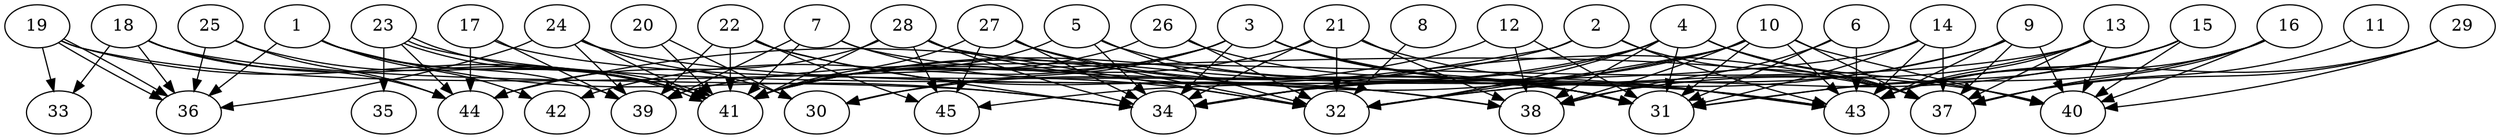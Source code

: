 // DAG automatically generated by daggen at Thu Oct  3 14:07:25 2019
// ./daggen --dot -n 45 --ccr 0.3 --fat 0.9 --regular 0.7 --density 0.6 --mindata 5242880 --maxdata 52428800 
digraph G {
  1 [size="37884587", alpha="0.02", expect_size="11365376"] 
  1 -> 34 [size ="11365376"]
  1 -> 36 [size ="11365376"]
  1 -> 39 [size ="11365376"]
  1 -> 41 [size ="11365376"]
  1 -> 42 [size ="11365376"]
  2 [size="116398080", alpha="0.03", expect_size="34919424"] 
  2 -> 34 [size ="34919424"]
  2 -> 37 [size ="34919424"]
  2 -> 41 [size ="34919424"]
  2 -> 43 [size ="34919424"]
  3 [size="155303253", alpha="0.12", expect_size="46590976"] 
  3 -> 30 [size ="46590976"]
  3 -> 31 [size ="46590976"]
  3 -> 34 [size ="46590976"]
  3 -> 40 [size ="46590976"]
  3 -> 41 [size ="46590976"]
  3 -> 42 [size ="46590976"]
  3 -> 43 [size ="46590976"]
  4 [size="73728000", alpha="0.13", expect_size="22118400"] 
  4 -> 31 [size ="22118400"]
  4 -> 32 [size ="22118400"]
  4 -> 34 [size ="22118400"]
  4 -> 37 [size ="22118400"]
  4 -> 38 [size ="22118400"]
  4 -> 40 [size ="22118400"]
  4 -> 41 [size ="22118400"]
  5 [size="154890240", alpha="0.11", expect_size="46467072"] 
  5 -> 31 [size ="46467072"]
  5 -> 32 [size ="46467072"]
  5 -> 34 [size ="46467072"]
  5 -> 41 [size ="46467072"]
  6 [size="103062187", alpha="0.16", expect_size="30918656"] 
  6 -> 31 [size ="30918656"]
  6 -> 38 [size ="30918656"]
  6 -> 43 [size ="30918656"]
  7 [size="69717333", alpha="0.07", expect_size="20915200"] 
  7 -> 32 [size ="20915200"]
  7 -> 39 [size ="20915200"]
  7 -> 41 [size ="20915200"]
  7 -> 43 [size ="20915200"]
  8 [size="145698133", alpha="0.17", expect_size="43709440"] 
  8 -> 32 [size ="43709440"]
  9 [size="55040000", alpha="0.14", expect_size="16512000"] 
  9 -> 32 [size ="16512000"]
  9 -> 34 [size ="16512000"]
  9 -> 37 [size ="16512000"]
  9 -> 40 [size ="16512000"]
  9 -> 43 [size ="16512000"]
  10 [size="113425067", alpha="0.04", expect_size="34027520"] 
  10 -> 31 [size ="34027520"]
  10 -> 32 [size ="34027520"]
  10 -> 34 [size ="34027520"]
  10 -> 37 [size ="34027520"]
  10 -> 38 [size ="34027520"]
  10 -> 40 [size ="34027520"]
  10 -> 43 [size ="34027520"]
  10 -> 44 [size ="34027520"]
  11 [size="90251947", alpha="0.12", expect_size="27075584"] 
  11 -> 37 [size ="27075584"]
  12 [size="103280640", alpha="0.15", expect_size="30984192"] 
  12 -> 30 [size ="30984192"]
  12 -> 31 [size ="30984192"]
  12 -> 38 [size ="30984192"]
  13 [size="124788053", alpha="0.01", expect_size="37436416"] 
  13 -> 37 [size ="37436416"]
  13 -> 38 [size ="37436416"]
  13 -> 39 [size ="37436416"]
  13 -> 40 [size ="37436416"]
  13 -> 43 [size ="37436416"]
  14 [size="62324053", alpha="0.18", expect_size="18697216"] 
  14 -> 31 [size ="18697216"]
  14 -> 37 [size ="18697216"]
  14 -> 43 [size ="18697216"]
  14 -> 45 [size ="18697216"]
  15 [size="166748160", alpha="0.07", expect_size="50024448"] 
  15 -> 31 [size ="50024448"]
  15 -> 32 [size ="50024448"]
  15 -> 40 [size ="50024448"]
  15 -> 43 [size ="50024448"]
  16 [size="97798827", alpha="0.09", expect_size="29339648"] 
  16 -> 31 [size ="29339648"]
  16 -> 37 [size ="29339648"]
  16 -> 40 [size ="29339648"]
  16 -> 43 [size ="29339648"]
  17 [size="63856640", alpha="0.14", expect_size="19156992"] 
  17 -> 31 [size ="19156992"]
  17 -> 39 [size ="19156992"]
  17 -> 44 [size ="19156992"]
  18 [size="118237867", alpha="0.19", expect_size="35471360"] 
  18 -> 33 [size ="35471360"]
  18 -> 34 [size ="35471360"]
  18 -> 36 [size ="35471360"]
  18 -> 41 [size ="35471360"]
  18 -> 44 [size ="35471360"]
  19 [size="95860053", alpha="0.02", expect_size="28758016"] 
  19 -> 33 [size ="28758016"]
  19 -> 36 [size ="28758016"]
  19 -> 36 [size ="28758016"]
  19 -> 37 [size ="28758016"]
  19 -> 41 [size ="28758016"]
  20 [size="52469760", alpha="0.05", expect_size="15740928"] 
  20 -> 30 [size ="15740928"]
  20 -> 41 [size ="15740928"]
  21 [size="83899733", alpha="0.11", expect_size="25169920"] 
  21 -> 32 [size ="25169920"]
  21 -> 34 [size ="25169920"]
  21 -> 38 [size ="25169920"]
  21 -> 41 [size ="25169920"]
  21 -> 43 [size ="25169920"]
  22 [size="17500160", alpha="0.10", expect_size="5250048"] 
  22 -> 34 [size ="5250048"]
  22 -> 38 [size ="5250048"]
  22 -> 39 [size ="5250048"]
  22 -> 41 [size ="5250048"]
  22 -> 45 [size ="5250048"]
  23 [size="133474987", alpha="0.07", expect_size="40042496"] 
  23 -> 35 [size ="40042496"]
  23 -> 38 [size ="40042496"]
  23 -> 41 [size ="40042496"]
  23 -> 41 [size ="40042496"]
  23 -> 44 [size ="40042496"]
  24 [size="140028587", alpha="0.10", expect_size="42008576"] 
  24 -> 30 [size ="42008576"]
  24 -> 36 [size ="42008576"]
  24 -> 39 [size ="42008576"]
  24 -> 41 [size ="42008576"]
  24 -> 43 [size ="42008576"]
  25 [size="122098347", alpha="0.11", expect_size="36629504"] 
  25 -> 36 [size ="36629504"]
  25 -> 41 [size ="36629504"]
  25 -> 44 [size ="36629504"]
  26 [size="173981013", alpha="0.03", expect_size="52194304"] 
  26 -> 31 [size ="52194304"]
  26 -> 32 [size ="52194304"]
  26 -> 41 [size ="52194304"]
  27 [size="88920747", alpha="0.02", expect_size="26676224"] 
  27 -> 31 [size ="26676224"]
  27 -> 32 [size ="26676224"]
  27 -> 34 [size ="26676224"]
  27 -> 41 [size ="26676224"]
  27 -> 45 [size ="26676224"]
  28 [size="40198827", alpha="0.16", expect_size="12059648"] 
  28 -> 32 [size ="12059648"]
  28 -> 34 [size ="12059648"]
  28 -> 37 [size ="12059648"]
  28 -> 41 [size ="12059648"]
  28 -> 44 [size ="12059648"]
  28 -> 45 [size ="12059648"]
  29 [size="30211413", alpha="0.16", expect_size="9063424"] 
  29 -> 37 [size ="9063424"]
  29 -> 40 [size ="9063424"]
  29 -> 43 [size ="9063424"]
  30 [size="42697387", alpha="0.08", expect_size="12809216"] 
  31 [size="83950933", alpha="0.09", expect_size="25185280"] 
  32 [size="174387200", alpha="0.01", expect_size="52316160"] 
  33 [size="98355200", alpha="0.06", expect_size="29506560"] 
  34 [size="150968320", alpha="0.18", expect_size="45290496"] 
  35 [size="73908907", alpha="0.08", expect_size="22172672"] 
  36 [size="161880747", alpha="0.08", expect_size="48564224"] 
  37 [size="28607147", alpha="0.15", expect_size="8582144"] 
  38 [size="40905387", alpha="0.14", expect_size="12271616"] 
  39 [size="169710933", alpha="0.03", expect_size="50913280"] 
  40 [size="138018133", alpha="0.17", expect_size="41405440"] 
  41 [size="41772373", alpha="0.19", expect_size="12531712"] 
  42 [size="111042560", alpha="0.01", expect_size="33312768"] 
  43 [size="117056853", alpha="0.18", expect_size="35117056"] 
  44 [size="167137280", alpha="0.10", expect_size="50141184"] 
  45 [size="148838400", alpha="0.16", expect_size="44651520"] 
}
